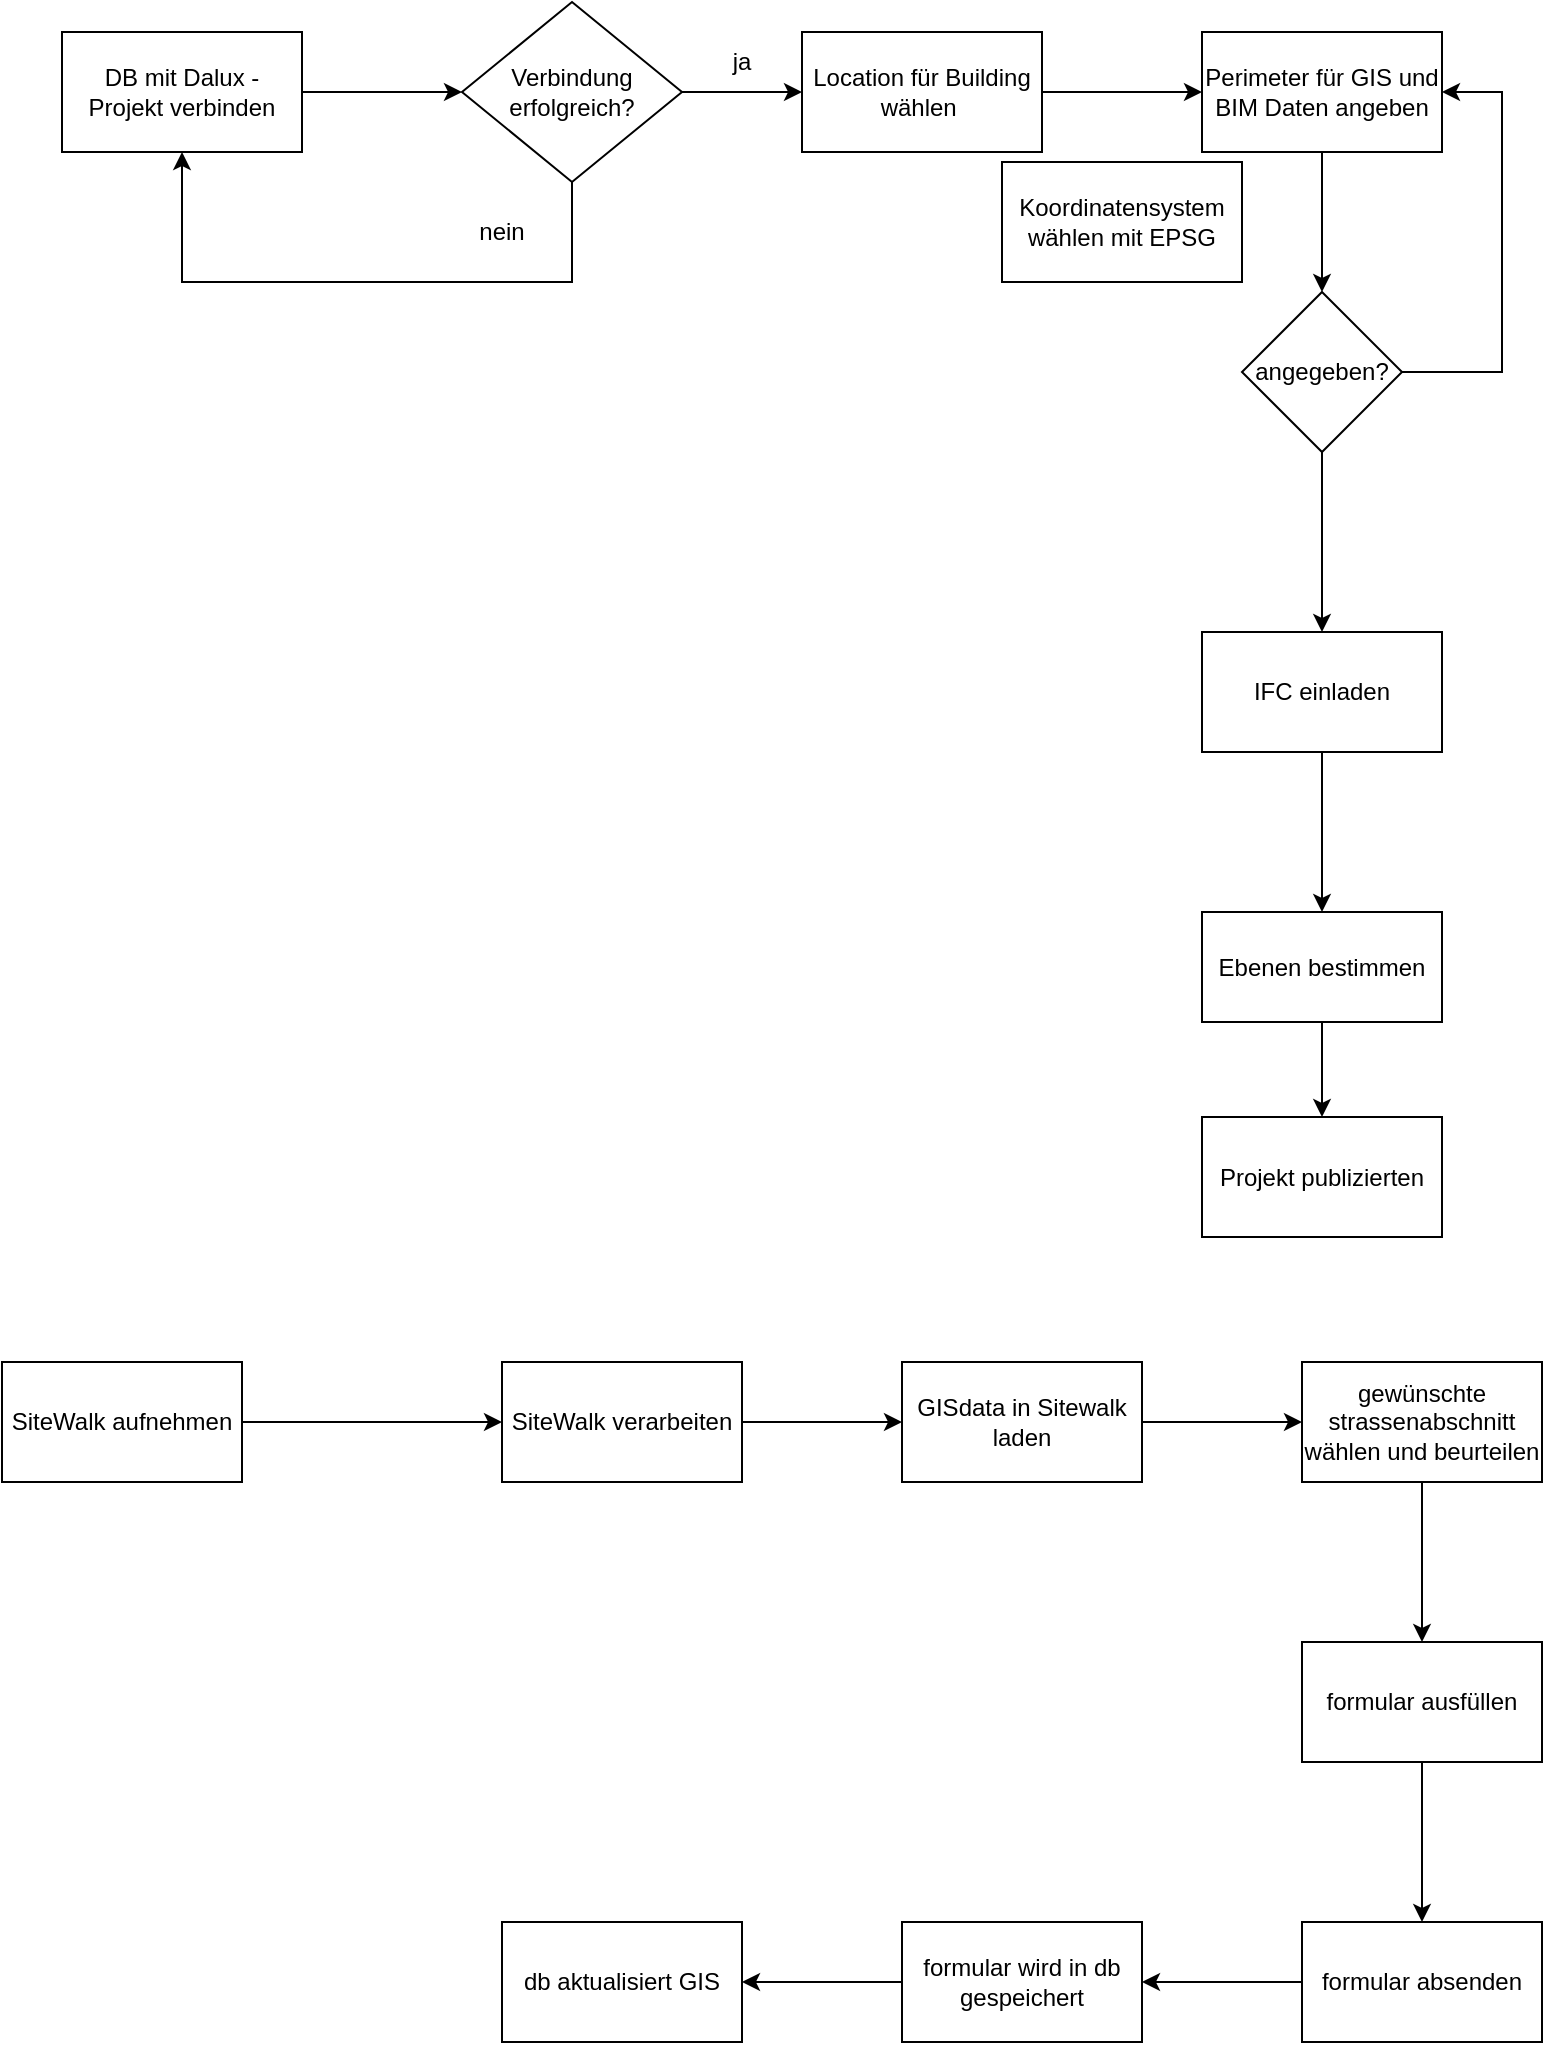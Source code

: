<mxfile version="26.1.1">
  <diagram name="Seite-1" id="MHqBXCXjRd9fJwDm4RIQ">
    <mxGraphModel dx="1114" dy="692" grid="1" gridSize="10" guides="1" tooltips="1" connect="1" arrows="1" fold="1" page="1" pageScale="1" pageWidth="827" pageHeight="1169" math="0" shadow="0">
      <root>
        <mxCell id="0" />
        <mxCell id="1" parent="0" />
        <mxCell id="FEtOOQ8i8liFEY_be7Ls-3" value="" style="edgeStyle=orthogonalEdgeStyle;rounded=0;orthogonalLoop=1;jettySize=auto;html=1;" parent="1" source="FEtOOQ8i8liFEY_be7Ls-1" target="FEtOOQ8i8liFEY_be7Ls-2" edge="1">
          <mxGeometry relative="1" as="geometry" />
        </mxCell>
        <mxCell id="FEtOOQ8i8liFEY_be7Ls-1" value="SiteWalk aufnehmen" style="rounded=0;whiteSpace=wrap;html=1;" parent="1" vertex="1">
          <mxGeometry x="10" y="710" width="120" height="60" as="geometry" />
        </mxCell>
        <mxCell id="FEtOOQ8i8liFEY_be7Ls-35" value="" style="edgeStyle=orthogonalEdgeStyle;rounded=0;orthogonalLoop=1;jettySize=auto;html=1;" parent="1" source="FEtOOQ8i8liFEY_be7Ls-2" target="FEtOOQ8i8liFEY_be7Ls-34" edge="1">
          <mxGeometry relative="1" as="geometry" />
        </mxCell>
        <mxCell id="FEtOOQ8i8liFEY_be7Ls-2" value="SiteWalk verarbeiten" style="whiteSpace=wrap;html=1;rounded=0;" parent="1" vertex="1">
          <mxGeometry x="260" y="710" width="120" height="60" as="geometry" />
        </mxCell>
        <mxCell id="FEtOOQ8i8liFEY_be7Ls-8" value="" style="edgeStyle=orthogonalEdgeStyle;rounded=0;orthogonalLoop=1;jettySize=auto;html=1;" parent="1" source="FEtOOQ8i8liFEY_be7Ls-6" edge="1">
          <mxGeometry relative="1" as="geometry">
            <mxPoint x="240" y="75" as="targetPoint" />
          </mxGeometry>
        </mxCell>
        <mxCell id="FEtOOQ8i8liFEY_be7Ls-6" value="DB mit Dalux - Projekt verbinden" style="rounded=0;whiteSpace=wrap;html=1;" parent="1" vertex="1">
          <mxGeometry x="40" y="45" width="120" height="60" as="geometry" />
        </mxCell>
        <mxCell id="FEtOOQ8i8liFEY_be7Ls-13" value="" style="edgeStyle=orthogonalEdgeStyle;rounded=0;orthogonalLoop=1;jettySize=auto;html=1;" parent="1" source="FEtOOQ8i8liFEY_be7Ls-11" target="FEtOOQ8i8liFEY_be7Ls-12" edge="1">
          <mxGeometry relative="1" as="geometry" />
        </mxCell>
        <mxCell id="FEtOOQ8i8liFEY_be7Ls-19" style="edgeStyle=orthogonalEdgeStyle;rounded=0;orthogonalLoop=1;jettySize=auto;html=1;entryX=0.5;entryY=1;entryDx=0;entryDy=0;exitX=0.5;exitY=1;exitDx=0;exitDy=0;" parent="1" source="FEtOOQ8i8liFEY_be7Ls-11" target="FEtOOQ8i8liFEY_be7Ls-6" edge="1">
          <mxGeometry relative="1" as="geometry">
            <Array as="points">
              <mxPoint x="295" y="170" />
              <mxPoint x="100" y="170" />
            </Array>
          </mxGeometry>
        </mxCell>
        <mxCell id="FEtOOQ8i8liFEY_be7Ls-11" value="Verbindung erfolgreich?" style="rhombus;whiteSpace=wrap;html=1;" parent="1" vertex="1">
          <mxGeometry x="240" y="30" width="110" height="90" as="geometry" />
        </mxCell>
        <mxCell id="FEtOOQ8i8liFEY_be7Ls-22" value="" style="edgeStyle=orthogonalEdgeStyle;rounded=0;orthogonalLoop=1;jettySize=auto;html=1;" parent="1" source="FEtOOQ8i8liFEY_be7Ls-12" target="FEtOOQ8i8liFEY_be7Ls-21" edge="1">
          <mxGeometry relative="1" as="geometry" />
        </mxCell>
        <mxCell id="FEtOOQ8i8liFEY_be7Ls-12" value="Location für Building wählen&amp;nbsp;" style="whiteSpace=wrap;html=1;" parent="1" vertex="1">
          <mxGeometry x="410" y="45" width="120" height="60" as="geometry" />
        </mxCell>
        <mxCell id="FEtOOQ8i8liFEY_be7Ls-16" value="ja" style="text;html=1;align=center;verticalAlign=middle;whiteSpace=wrap;rounded=0;" parent="1" vertex="1">
          <mxGeometry x="350" y="45" width="60" height="30" as="geometry" />
        </mxCell>
        <mxCell id="FEtOOQ8i8liFEY_be7Ls-20" value="nein" style="text;html=1;align=center;verticalAlign=middle;whiteSpace=wrap;rounded=0;" parent="1" vertex="1">
          <mxGeometry x="230" y="130" width="60" height="30" as="geometry" />
        </mxCell>
        <mxCell id="FEtOOQ8i8liFEY_be7Ls-24" value="" style="edgeStyle=orthogonalEdgeStyle;rounded=0;orthogonalLoop=1;jettySize=auto;html=1;" parent="1" source="FEtOOQ8i8liFEY_be7Ls-21" target="FEtOOQ8i8liFEY_be7Ls-23" edge="1">
          <mxGeometry relative="1" as="geometry" />
        </mxCell>
        <mxCell id="FEtOOQ8i8liFEY_be7Ls-21" value="Perimeter für GIS und BIM Daten angeben" style="whiteSpace=wrap;html=1;" parent="1" vertex="1">
          <mxGeometry x="610" y="45" width="120" height="60" as="geometry" />
        </mxCell>
        <mxCell id="FEtOOQ8i8liFEY_be7Ls-26" value="" style="edgeStyle=orthogonalEdgeStyle;rounded=0;orthogonalLoop=1;jettySize=auto;html=1;" parent="1" source="FEtOOQ8i8liFEY_be7Ls-23" target="FEtOOQ8i8liFEY_be7Ls-25" edge="1">
          <mxGeometry relative="1" as="geometry" />
        </mxCell>
        <mxCell id="FEtOOQ8i8liFEY_be7Ls-27" style="edgeStyle=orthogonalEdgeStyle;rounded=0;orthogonalLoop=1;jettySize=auto;html=1;entryX=1;entryY=0.5;entryDx=0;entryDy=0;exitX=1;exitY=0.5;exitDx=0;exitDy=0;" parent="1" source="FEtOOQ8i8liFEY_be7Ls-23" target="FEtOOQ8i8liFEY_be7Ls-21" edge="1">
          <mxGeometry relative="1" as="geometry">
            <Array as="points">
              <mxPoint x="760" y="215" />
              <mxPoint x="760" y="75" />
            </Array>
          </mxGeometry>
        </mxCell>
        <mxCell id="FEtOOQ8i8liFEY_be7Ls-23" value="angegeben?" style="rhombus;whiteSpace=wrap;html=1;" parent="1" vertex="1">
          <mxGeometry x="630" y="175" width="80" height="80" as="geometry" />
        </mxCell>
        <mxCell id="FEtOOQ8i8liFEY_be7Ls-29" value="" style="edgeStyle=orthogonalEdgeStyle;rounded=0;orthogonalLoop=1;jettySize=auto;html=1;" parent="1" source="FEtOOQ8i8liFEY_be7Ls-25" target="FEtOOQ8i8liFEY_be7Ls-28" edge="1">
          <mxGeometry relative="1" as="geometry" />
        </mxCell>
        <mxCell id="FEtOOQ8i8liFEY_be7Ls-25" value="IFC einladen" style="whiteSpace=wrap;html=1;" parent="1" vertex="1">
          <mxGeometry x="610" y="345" width="120" height="60" as="geometry" />
        </mxCell>
        <mxCell id="FEtOOQ8i8liFEY_be7Ls-32" value="" style="edgeStyle=orthogonalEdgeStyle;rounded=0;orthogonalLoop=1;jettySize=auto;html=1;" parent="1" source="FEtOOQ8i8liFEY_be7Ls-28" target="FEtOOQ8i8liFEY_be7Ls-33" edge="1">
          <mxGeometry relative="1" as="geometry">
            <mxPoint x="670" y="617.5" as="targetPoint" />
          </mxGeometry>
        </mxCell>
        <mxCell id="FEtOOQ8i8liFEY_be7Ls-28" value="Ebenen bestimmen" style="whiteSpace=wrap;html=1;" parent="1" vertex="1">
          <mxGeometry x="610" y="485" width="120" height="55" as="geometry" />
        </mxCell>
        <mxCell id="FEtOOQ8i8liFEY_be7Ls-30" value="Koordinatensystem wählen mit EPSG" style="rounded=0;whiteSpace=wrap;html=1;" parent="1" vertex="1">
          <mxGeometry x="510" y="110" width="120" height="60" as="geometry" />
        </mxCell>
        <mxCell id="FEtOOQ8i8liFEY_be7Ls-33" value="Projekt publizierten" style="rounded=0;whiteSpace=wrap;html=1;" parent="1" vertex="1">
          <mxGeometry x="610" y="587.5" width="120" height="60" as="geometry" />
        </mxCell>
        <mxCell id="FEtOOQ8i8liFEY_be7Ls-37" value="" style="edgeStyle=orthogonalEdgeStyle;rounded=0;orthogonalLoop=1;jettySize=auto;html=1;" parent="1" source="FEtOOQ8i8liFEY_be7Ls-34" target="FEtOOQ8i8liFEY_be7Ls-36" edge="1">
          <mxGeometry relative="1" as="geometry" />
        </mxCell>
        <mxCell id="FEtOOQ8i8liFEY_be7Ls-34" value="GISdata in Sitewalk laden" style="whiteSpace=wrap;html=1;rounded=0;" parent="1" vertex="1">
          <mxGeometry x="460" y="710" width="120" height="60" as="geometry" />
        </mxCell>
        <mxCell id="FEtOOQ8i8liFEY_be7Ls-39" value="" style="edgeStyle=orthogonalEdgeStyle;rounded=0;orthogonalLoop=1;jettySize=auto;html=1;" parent="1" source="FEtOOQ8i8liFEY_be7Ls-36" target="FEtOOQ8i8liFEY_be7Ls-38" edge="1">
          <mxGeometry relative="1" as="geometry" />
        </mxCell>
        <mxCell id="FEtOOQ8i8liFEY_be7Ls-36" value="gewünschte strassenabschnitt wählen und beurteilen" style="whiteSpace=wrap;html=1;rounded=0;" parent="1" vertex="1">
          <mxGeometry x="660" y="710" width="120" height="60" as="geometry" />
        </mxCell>
        <mxCell id="FEtOOQ8i8liFEY_be7Ls-41" value="" style="edgeStyle=orthogonalEdgeStyle;rounded=0;orthogonalLoop=1;jettySize=auto;html=1;" parent="1" source="FEtOOQ8i8liFEY_be7Ls-38" target="FEtOOQ8i8liFEY_be7Ls-40" edge="1">
          <mxGeometry relative="1" as="geometry" />
        </mxCell>
        <mxCell id="FEtOOQ8i8liFEY_be7Ls-38" value="formular ausfüllen" style="whiteSpace=wrap;html=1;rounded=0;" parent="1" vertex="1">
          <mxGeometry x="660" y="850" width="120" height="60" as="geometry" />
        </mxCell>
        <mxCell id="FEtOOQ8i8liFEY_be7Ls-43" value="" style="edgeStyle=orthogonalEdgeStyle;rounded=0;orthogonalLoop=1;jettySize=auto;html=1;" parent="1" source="FEtOOQ8i8liFEY_be7Ls-40" target="FEtOOQ8i8liFEY_be7Ls-42" edge="1">
          <mxGeometry relative="1" as="geometry" />
        </mxCell>
        <mxCell id="FEtOOQ8i8liFEY_be7Ls-40" value="formular absenden" style="whiteSpace=wrap;html=1;rounded=0;" parent="1" vertex="1">
          <mxGeometry x="660" y="990" width="120" height="60" as="geometry" />
        </mxCell>
        <mxCell id="FEtOOQ8i8liFEY_be7Ls-45" value="" style="edgeStyle=orthogonalEdgeStyle;rounded=0;orthogonalLoop=1;jettySize=auto;html=1;" parent="1" source="FEtOOQ8i8liFEY_be7Ls-42" target="FEtOOQ8i8liFEY_be7Ls-44" edge="1">
          <mxGeometry relative="1" as="geometry" />
        </mxCell>
        <mxCell id="FEtOOQ8i8liFEY_be7Ls-42" value="formular wird in db gespeichert" style="whiteSpace=wrap;html=1;rounded=0;" parent="1" vertex="1">
          <mxGeometry x="460" y="990" width="120" height="60" as="geometry" />
        </mxCell>
        <mxCell id="FEtOOQ8i8liFEY_be7Ls-44" value="db aktualisiert GIS" style="whiteSpace=wrap;html=1;rounded=0;" parent="1" vertex="1">
          <mxGeometry x="260" y="990" width="120" height="60" as="geometry" />
        </mxCell>
      </root>
    </mxGraphModel>
  </diagram>
</mxfile>
